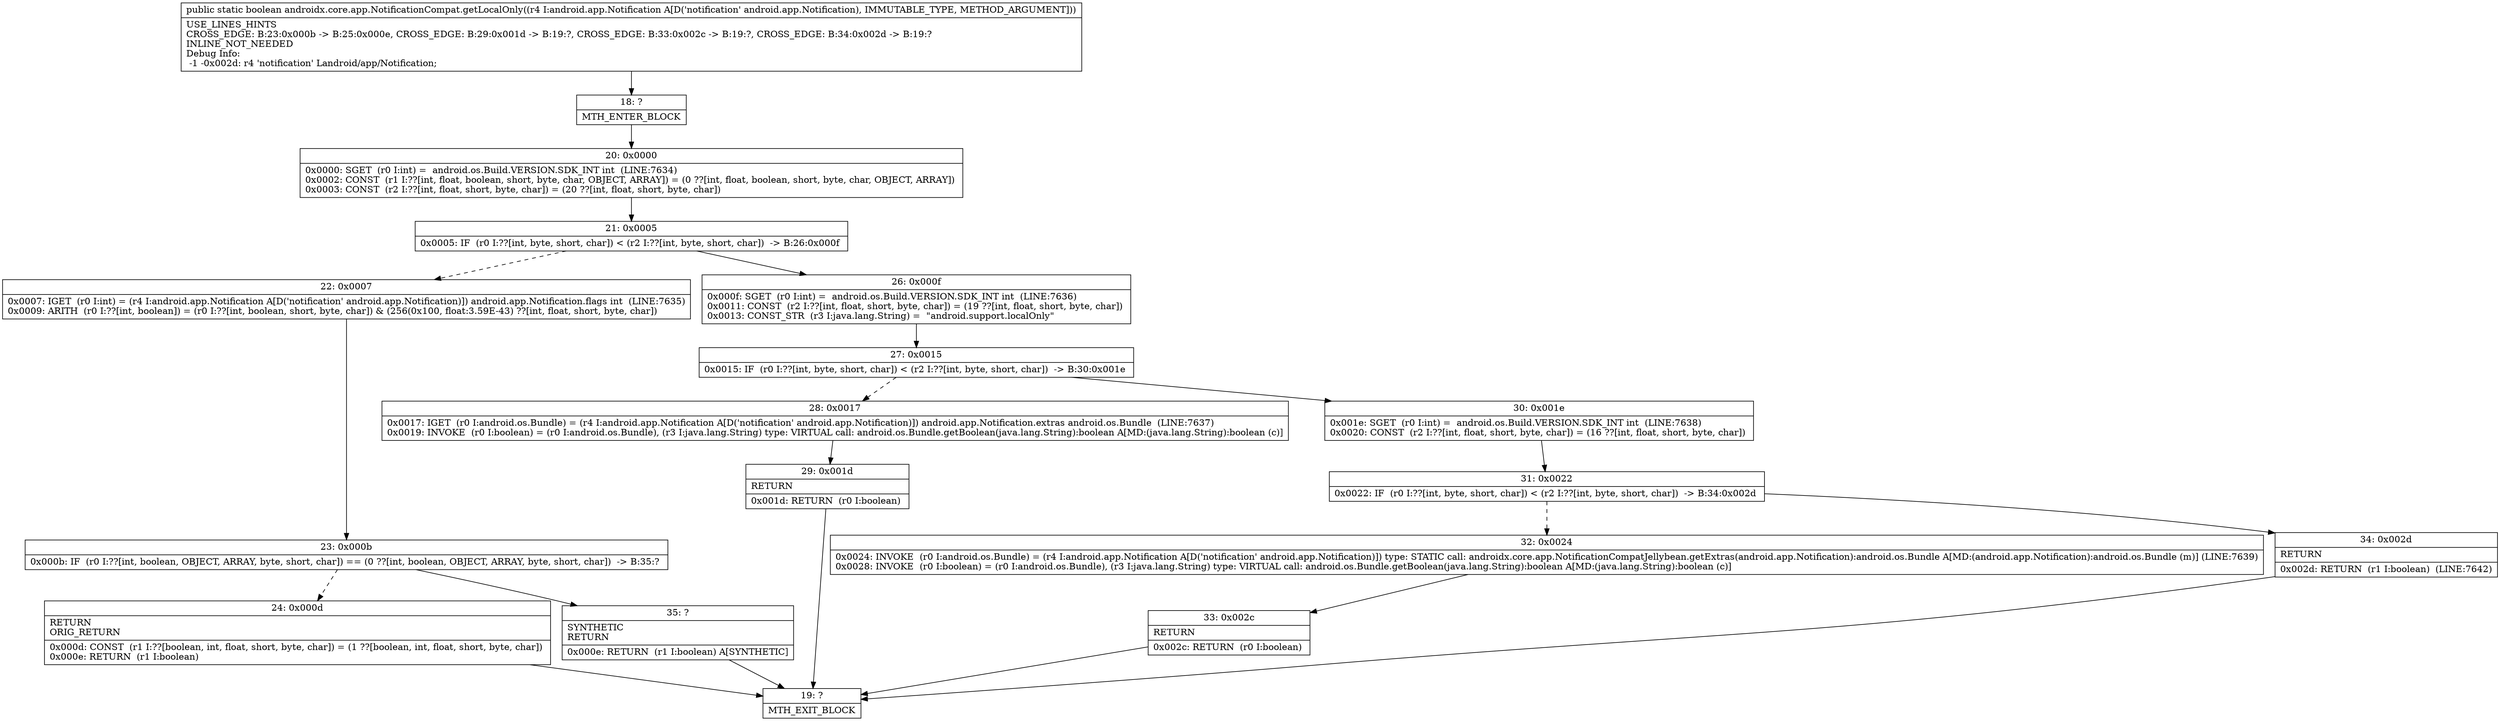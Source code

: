 digraph "CFG forandroidx.core.app.NotificationCompat.getLocalOnly(Landroid\/app\/Notification;)Z" {
Node_18 [shape=record,label="{18\:\ ?|MTH_ENTER_BLOCK\l}"];
Node_20 [shape=record,label="{20\:\ 0x0000|0x0000: SGET  (r0 I:int) =  android.os.Build.VERSION.SDK_INT int  (LINE:7634)\l0x0002: CONST  (r1 I:??[int, float, boolean, short, byte, char, OBJECT, ARRAY]) = (0 ??[int, float, boolean, short, byte, char, OBJECT, ARRAY]) \l0x0003: CONST  (r2 I:??[int, float, short, byte, char]) = (20 ??[int, float, short, byte, char]) \l}"];
Node_21 [shape=record,label="{21\:\ 0x0005|0x0005: IF  (r0 I:??[int, byte, short, char]) \< (r2 I:??[int, byte, short, char])  \-\> B:26:0x000f \l}"];
Node_22 [shape=record,label="{22\:\ 0x0007|0x0007: IGET  (r0 I:int) = (r4 I:android.app.Notification A[D('notification' android.app.Notification)]) android.app.Notification.flags int  (LINE:7635)\l0x0009: ARITH  (r0 I:??[int, boolean]) = (r0 I:??[int, boolean, short, byte, char]) & (256(0x100, float:3.59E\-43) ??[int, float, short, byte, char]) \l}"];
Node_23 [shape=record,label="{23\:\ 0x000b|0x000b: IF  (r0 I:??[int, boolean, OBJECT, ARRAY, byte, short, char]) == (0 ??[int, boolean, OBJECT, ARRAY, byte, short, char])  \-\> B:35:? \l}"];
Node_24 [shape=record,label="{24\:\ 0x000d|RETURN\lORIG_RETURN\l|0x000d: CONST  (r1 I:??[boolean, int, float, short, byte, char]) = (1 ??[boolean, int, float, short, byte, char]) \l0x000e: RETURN  (r1 I:boolean) \l}"];
Node_19 [shape=record,label="{19\:\ ?|MTH_EXIT_BLOCK\l}"];
Node_35 [shape=record,label="{35\:\ ?|SYNTHETIC\lRETURN\l|0x000e: RETURN  (r1 I:boolean) A[SYNTHETIC]\l}"];
Node_26 [shape=record,label="{26\:\ 0x000f|0x000f: SGET  (r0 I:int) =  android.os.Build.VERSION.SDK_INT int  (LINE:7636)\l0x0011: CONST  (r2 I:??[int, float, short, byte, char]) = (19 ??[int, float, short, byte, char]) \l0x0013: CONST_STR  (r3 I:java.lang.String) =  \"android.support.localOnly\" \l}"];
Node_27 [shape=record,label="{27\:\ 0x0015|0x0015: IF  (r0 I:??[int, byte, short, char]) \< (r2 I:??[int, byte, short, char])  \-\> B:30:0x001e \l}"];
Node_28 [shape=record,label="{28\:\ 0x0017|0x0017: IGET  (r0 I:android.os.Bundle) = (r4 I:android.app.Notification A[D('notification' android.app.Notification)]) android.app.Notification.extras android.os.Bundle  (LINE:7637)\l0x0019: INVOKE  (r0 I:boolean) = (r0 I:android.os.Bundle), (r3 I:java.lang.String) type: VIRTUAL call: android.os.Bundle.getBoolean(java.lang.String):boolean A[MD:(java.lang.String):boolean (c)]\l}"];
Node_29 [shape=record,label="{29\:\ 0x001d|RETURN\l|0x001d: RETURN  (r0 I:boolean) \l}"];
Node_30 [shape=record,label="{30\:\ 0x001e|0x001e: SGET  (r0 I:int) =  android.os.Build.VERSION.SDK_INT int  (LINE:7638)\l0x0020: CONST  (r2 I:??[int, float, short, byte, char]) = (16 ??[int, float, short, byte, char]) \l}"];
Node_31 [shape=record,label="{31\:\ 0x0022|0x0022: IF  (r0 I:??[int, byte, short, char]) \< (r2 I:??[int, byte, short, char])  \-\> B:34:0x002d \l}"];
Node_32 [shape=record,label="{32\:\ 0x0024|0x0024: INVOKE  (r0 I:android.os.Bundle) = (r4 I:android.app.Notification A[D('notification' android.app.Notification)]) type: STATIC call: androidx.core.app.NotificationCompatJellybean.getExtras(android.app.Notification):android.os.Bundle A[MD:(android.app.Notification):android.os.Bundle (m)] (LINE:7639)\l0x0028: INVOKE  (r0 I:boolean) = (r0 I:android.os.Bundle), (r3 I:java.lang.String) type: VIRTUAL call: android.os.Bundle.getBoolean(java.lang.String):boolean A[MD:(java.lang.String):boolean (c)]\l}"];
Node_33 [shape=record,label="{33\:\ 0x002c|RETURN\l|0x002c: RETURN  (r0 I:boolean) \l}"];
Node_34 [shape=record,label="{34\:\ 0x002d|RETURN\l|0x002d: RETURN  (r1 I:boolean)  (LINE:7642)\l}"];
MethodNode[shape=record,label="{public static boolean androidx.core.app.NotificationCompat.getLocalOnly((r4 I:android.app.Notification A[D('notification' android.app.Notification), IMMUTABLE_TYPE, METHOD_ARGUMENT]))  | USE_LINES_HINTS\lCROSS_EDGE: B:23:0x000b \-\> B:25:0x000e, CROSS_EDGE: B:29:0x001d \-\> B:19:?, CROSS_EDGE: B:33:0x002c \-\> B:19:?, CROSS_EDGE: B:34:0x002d \-\> B:19:?\lINLINE_NOT_NEEDED\lDebug Info:\l  \-1 \-0x002d: r4 'notification' Landroid\/app\/Notification;\l}"];
MethodNode -> Node_18;Node_18 -> Node_20;
Node_20 -> Node_21;
Node_21 -> Node_22[style=dashed];
Node_21 -> Node_26;
Node_22 -> Node_23;
Node_23 -> Node_24[style=dashed];
Node_23 -> Node_35;
Node_24 -> Node_19;
Node_35 -> Node_19;
Node_26 -> Node_27;
Node_27 -> Node_28[style=dashed];
Node_27 -> Node_30;
Node_28 -> Node_29;
Node_29 -> Node_19;
Node_30 -> Node_31;
Node_31 -> Node_32[style=dashed];
Node_31 -> Node_34;
Node_32 -> Node_33;
Node_33 -> Node_19;
Node_34 -> Node_19;
}

